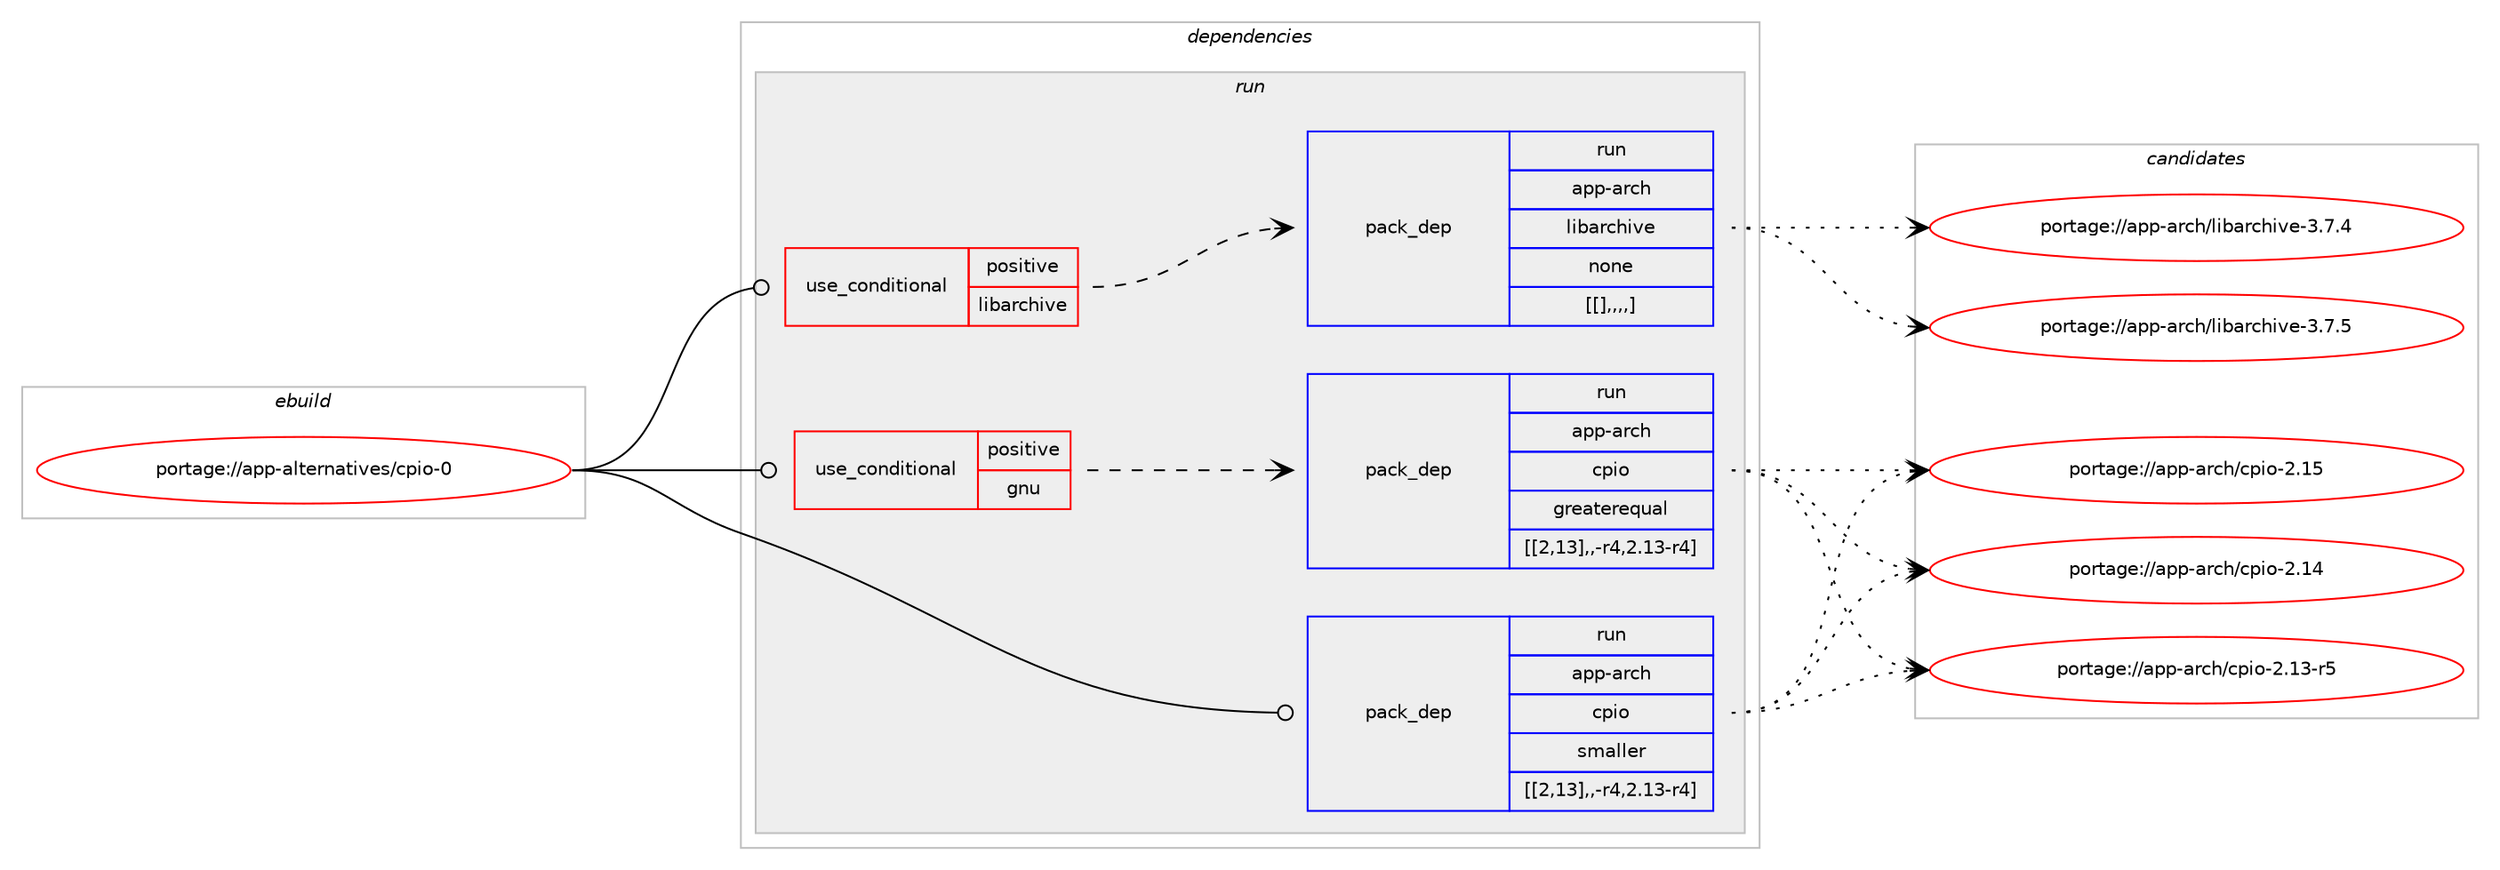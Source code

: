 digraph prolog {

# *************
# Graph options
# *************

newrank=true;
concentrate=true;
compound=true;
graph [rankdir=LR,fontname=Helvetica,fontsize=10,ranksep=1.5];#, ranksep=2.5, nodesep=0.2];
edge  [arrowhead=vee];
node  [fontname=Helvetica,fontsize=10];

# **********
# The ebuild
# **********

subgraph cluster_leftcol {
color=gray;
label=<<i>ebuild</i>>;
id [label="portage://app-alternatives/cpio-0", color=red, width=4, href="../app-alternatives/cpio-0.svg"];
}

# ****************
# The dependencies
# ****************

subgraph cluster_midcol {
color=gray;
label=<<i>dependencies</i>>;
subgraph cluster_compile {
fillcolor="#eeeeee";
style=filled;
label=<<i>compile</i>>;
}
subgraph cluster_compileandrun {
fillcolor="#eeeeee";
style=filled;
label=<<i>compile and run</i>>;
}
subgraph cluster_run {
fillcolor="#eeeeee";
style=filled;
label=<<i>run</i>>;
subgraph cond1722 {
dependency6287 [label=<<TABLE BORDER="0" CELLBORDER="1" CELLSPACING="0" CELLPADDING="4"><TR><TD ROWSPAN="3" CELLPADDING="10">use_conditional</TD></TR><TR><TD>positive</TD></TR><TR><TD>gnu</TD></TR></TABLE>>, shape=none, color=red];
subgraph pack4543 {
dependency6288 [label=<<TABLE BORDER="0" CELLBORDER="1" CELLSPACING="0" CELLPADDING="4" WIDTH="220"><TR><TD ROWSPAN="6" CELLPADDING="30">pack_dep</TD></TR><TR><TD WIDTH="110">run</TD></TR><TR><TD>app-arch</TD></TR><TR><TD>cpio</TD></TR><TR><TD>greaterequal</TD></TR><TR><TD>[[2,13],,-r4,2.13-r4]</TD></TR></TABLE>>, shape=none, color=blue];
}
dependency6287:e -> dependency6288:w [weight=20,style="dashed",arrowhead="vee"];
}
id:e -> dependency6287:w [weight=20,style="solid",arrowhead="odot"];
subgraph cond1723 {
dependency6289 [label=<<TABLE BORDER="0" CELLBORDER="1" CELLSPACING="0" CELLPADDING="4"><TR><TD ROWSPAN="3" CELLPADDING="10">use_conditional</TD></TR><TR><TD>positive</TD></TR><TR><TD>libarchive</TD></TR></TABLE>>, shape=none, color=red];
subgraph pack4544 {
dependency6290 [label=<<TABLE BORDER="0" CELLBORDER="1" CELLSPACING="0" CELLPADDING="4" WIDTH="220"><TR><TD ROWSPAN="6" CELLPADDING="30">pack_dep</TD></TR><TR><TD WIDTH="110">run</TD></TR><TR><TD>app-arch</TD></TR><TR><TD>libarchive</TD></TR><TR><TD>none</TD></TR><TR><TD>[[],,,,]</TD></TR></TABLE>>, shape=none, color=blue];
}
dependency6289:e -> dependency6290:w [weight=20,style="dashed",arrowhead="vee"];
}
id:e -> dependency6289:w [weight=20,style="solid",arrowhead="odot"];
subgraph pack4545 {
dependency6291 [label=<<TABLE BORDER="0" CELLBORDER="1" CELLSPACING="0" CELLPADDING="4" WIDTH="220"><TR><TD ROWSPAN="6" CELLPADDING="30">pack_dep</TD></TR><TR><TD WIDTH="110">run</TD></TR><TR><TD>app-arch</TD></TR><TR><TD>cpio</TD></TR><TR><TD>smaller</TD></TR><TR><TD>[[2,13],,-r4,2.13-r4]</TD></TR></TABLE>>, shape=none, color=blue];
}
id:e -> dependency6291:w [weight=20,style="solid",arrowhead="odot"];
}
}

# **************
# The candidates
# **************

subgraph cluster_choices {
rank=same;
color=gray;
label=<<i>candidates</i>>;

subgraph choice4543 {
color=black;
nodesep=1;
choice9711211245971149910447991121051114550464953 [label="portage://app-arch/cpio-2.15", color=red, width=4,href="../app-arch/cpio-2.15.svg"];
choice9711211245971149910447991121051114550464952 [label="portage://app-arch/cpio-2.14", color=red, width=4,href="../app-arch/cpio-2.14.svg"];
choice97112112459711499104479911210511145504649514511453 [label="portage://app-arch/cpio-2.13-r5", color=red, width=4,href="../app-arch/cpio-2.13-r5.svg"];
dependency6288:e -> choice9711211245971149910447991121051114550464953:w [style=dotted,weight="100"];
dependency6288:e -> choice9711211245971149910447991121051114550464952:w [style=dotted,weight="100"];
dependency6288:e -> choice97112112459711499104479911210511145504649514511453:w [style=dotted,weight="100"];
}
subgraph choice4544 {
color=black;
nodesep=1;
choice9711211245971149910447108105989711499104105118101455146554653 [label="portage://app-arch/libarchive-3.7.5", color=red, width=4,href="../app-arch/libarchive-3.7.5.svg"];
choice9711211245971149910447108105989711499104105118101455146554652 [label="portage://app-arch/libarchive-3.7.4", color=red, width=4,href="../app-arch/libarchive-3.7.4.svg"];
dependency6290:e -> choice9711211245971149910447108105989711499104105118101455146554653:w [style=dotted,weight="100"];
dependency6290:e -> choice9711211245971149910447108105989711499104105118101455146554652:w [style=dotted,weight="100"];
}
subgraph choice4545 {
color=black;
nodesep=1;
choice9711211245971149910447991121051114550464953 [label="portage://app-arch/cpio-2.15", color=red, width=4,href="../app-arch/cpio-2.15.svg"];
choice9711211245971149910447991121051114550464952 [label="portage://app-arch/cpio-2.14", color=red, width=4,href="../app-arch/cpio-2.14.svg"];
choice97112112459711499104479911210511145504649514511453 [label="portage://app-arch/cpio-2.13-r5", color=red, width=4,href="../app-arch/cpio-2.13-r5.svg"];
dependency6291:e -> choice9711211245971149910447991121051114550464953:w [style=dotted,weight="100"];
dependency6291:e -> choice9711211245971149910447991121051114550464952:w [style=dotted,weight="100"];
dependency6291:e -> choice97112112459711499104479911210511145504649514511453:w [style=dotted,weight="100"];
}
}

}
